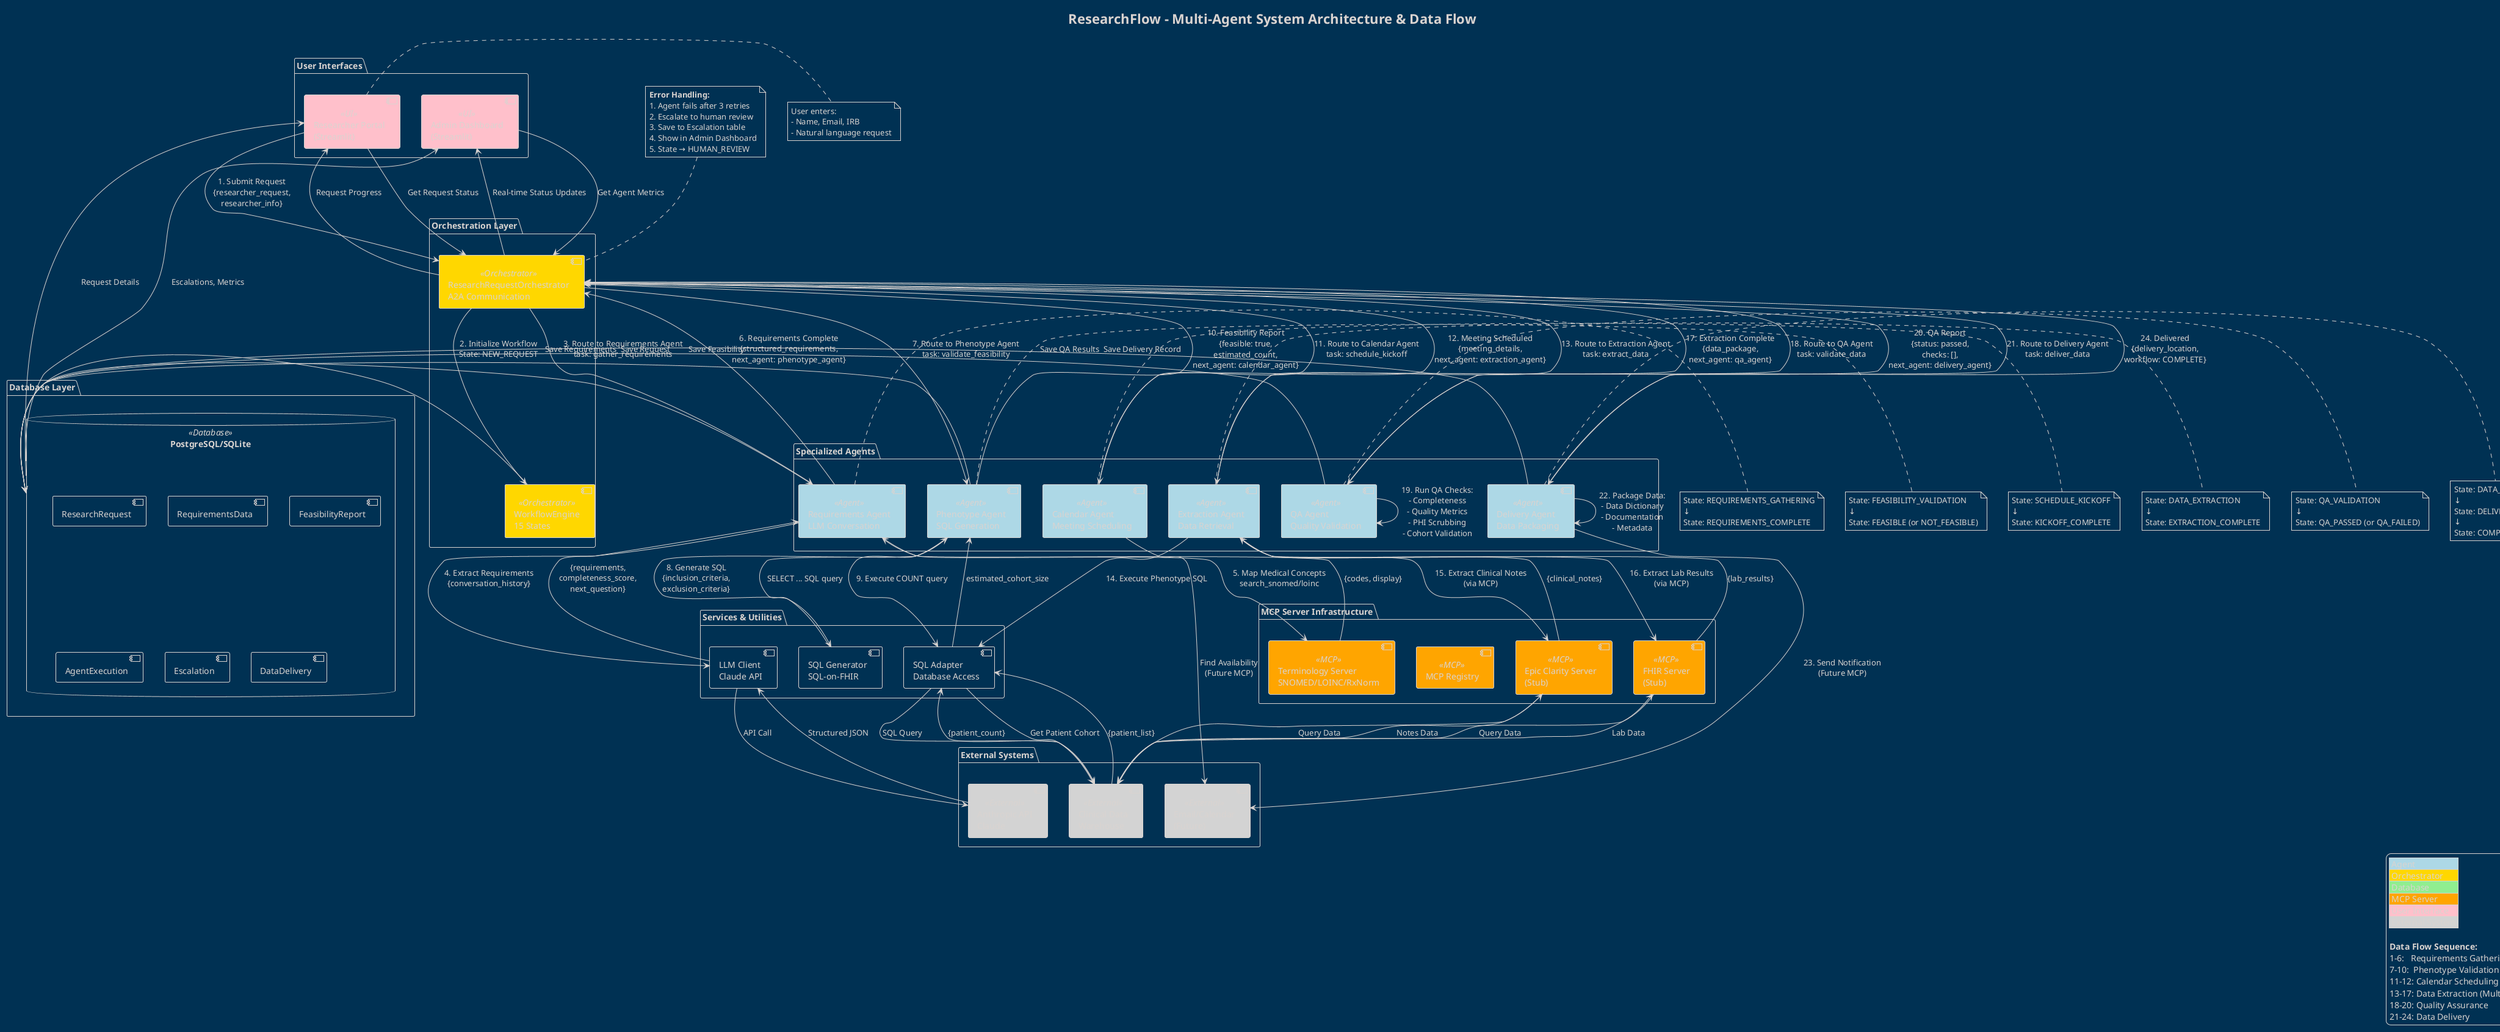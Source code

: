 @startuml ResearchFlow Architecture
!theme blueprint

title ResearchFlow - Multi-Agent System Architecture & Data Flow

' Define colors
skinparam component {
    BackgroundColor<<Agent>> LightBlue
    BackgroundColor<<Orchestrator>> Gold
    BackgroundColor<<Database>> LightGreen
    BackgroundColor<<MCP>> Orange
    BackgroundColor<<UI>> Pink
    BackgroundColor<<External>> LightGray
}

' UI Layer
package "User Interfaces" {
    component [Researcher Portal\n(Streamlit)] as ResearcherUI <<UI>>
    component [Admin Dashboard\n(Streamlit)] as AdminUI <<UI>>
}

' Orchestration Layer
package "Orchestration Layer" {
    component [ResearchRequestOrchestrator\nA2A Communication] as Orchestrator <<Orchestrator>>
    component [WorkflowEngine\n15 States] as WorkflowEngine <<Orchestrator>>
}

' Agent Layer
package "Specialized Agents" {
    component [Requirements Agent\nLLM Conversation] as ReqAgent <<Agent>>
    component [Phenotype Agent\nSQL Generation] as PhenoAgent <<Agent>>
    component [Calendar Agent\nMeeting Scheduling] as CalAgent <<Agent>>
    component [Extraction Agent\nData Retrieval] as ExtAgent <<Agent>>
    component [QA Agent\nQuality Validation] as QAAgent <<Agent>>
    component [Delivery Agent\nData Packaging] as DelAgent <<Agent>>
}

' Services & Utilities
package "Services & Utilities" {
    component [LLM Client\nClaude API] as LLM
    component [SQL Generator\nSQL-on-FHIR] as SQLGen
    component [SQL Adapter\nDatabase Access] as SQLAdapter
}

' MCP Infrastructure
package "MCP Server Infrastructure" {
    component [MCP Registry] as MCPRegistry <<MCP>>
    component [Terminology Server\nSNOMED/LOINC/RxNorm] as TermServer <<MCP>>
    component [Epic Clarity Server\n(Stub)] as EpicServer <<MCP>>
    component [FHIR Server\n(Stub)] as FHIRServer <<MCP>>
}

' Database Layer
package "Database Layer" {
    database "PostgreSQL/SQLite" as DB <<Database>> {
        component [ResearchRequest]
        component [RequirementsData]
        component [FeasibilityReport]
        component [AgentExecution]
        component [Escalation]
        component [DataDelivery]
    }
}

' External Systems
package "External Systems" {
    component [Anthropic API\nClaude] as AnthropicAPI <<External>>
    component [Clinical Data\nWarehouse] as CDW <<External>>
    component [Email/Calendar\n(Future)] as EmailCal <<External>>
}

' ========================================
' DATA FLOW - Request Submission
' ========================================

ResearcherUI -down-> Orchestrator : "1. Submit Request\n{researcher_request,\nresearcher_info}"
note right of ResearcherUI
  User enters:
  - Name, Email, IRB
  - Natural language request
end note

Orchestrator -down-> WorkflowEngine : "2. Initialize Workflow\nState: NEW_REQUEST"
WorkflowEngine -right-> DB : "Save Request"

Orchestrator -down-> ReqAgent : "3. Route to Requirements Agent\ntask: gather_requirements"

' ========================================
' DATA FLOW - Requirements Gathering
' ========================================

ReqAgent -right-> LLM : "4. Extract Requirements\n{conversation_history}"
LLM -right-> AnthropicAPI : "API Call"
AnthropicAPI -left-> LLM : "Structured JSON"
LLM -left-> ReqAgent : "{requirements,\ncompleteness_score,\nnext_question}"

ReqAgent -down-> TermServer : "5. Map Medical Concepts\nsearch_snomed/loinc"
TermServer -up-> ReqAgent : "{codes, display}"

ReqAgent -up-> Orchestrator : "6. Requirements Complete\n{structured_requirements,\nnext_agent: phenotype_agent}"
ReqAgent -right-> DB : "Save Requirements"

note right of ReqAgent
  State: REQUIREMENTS_GATHERING
  ↓
  State: REQUIREMENTS_COMPLETE
end note

' ========================================
' DATA FLOW - Phenotype Validation
' ========================================

Orchestrator -down-> PhenoAgent : "7. Route to Phenotype Agent\ntask: validate_feasibility"

PhenoAgent -right-> SQLGen : "8. Generate SQL\n{inclusion_criteria,\nexclusion_criteria}"
SQLGen -down-> PhenoAgent : "SELECT ... SQL query"

PhenoAgent -down-> SQLAdapter : "9. Execute COUNT query"
SQLAdapter -down-> CDW : "SQL Query"
CDW -up-> SQLAdapter : "{patient_count}"
SQLAdapter -up-> PhenoAgent : "estimated_cohort_size"

PhenoAgent -up-> Orchestrator : "10. Feasibility Report\n{feasible: true,\nestimated_count,\nnext_agent: calendar_agent}"
PhenoAgent -left-> DB : "Save Feasibility"

note right of PhenoAgent
  State: FEASIBILITY_VALIDATION
  ↓
  State: FEASIBLE (or NOT_FEASIBLE)
end note

' ========================================
' DATA FLOW - Calendar & Extraction
' ========================================

Orchestrator -down-> CalAgent : "11. Route to Calendar Agent\ntask: schedule_kickoff"

CalAgent -right-> EmailCal : "Find Availability\n(Future MCP)"
CalAgent -up-> Orchestrator : "12. Meeting Scheduled\n{meeting_details,\nnext_agent: extraction_agent}"

note right of CalAgent
  State: SCHEDULE_KICKOFF
  ↓
  State: KICKOFF_COMPLETE
end note

Orchestrator -down-> ExtAgent : "13. Route to Extraction Agent\ntask: extract_data"

ExtAgent -down-> SQLAdapter : "14. Execute Phenotype SQL"
SQLAdapter -down-> CDW : "Get Patient Cohort"
CDW -up-> SQLAdapter : "{patient_list}"

ExtAgent -right-> EpicServer : "15. Extract Clinical Notes\n(via MCP)"
ExtAgent -right-> FHIRServer : "16. Extract Lab Results\n(via MCP)"

EpicServer -down-> CDW : "Query Data"
FHIRServer -down-> CDW : "Query Data"

CDW -up-> EpicServer : "Notes Data"
CDW -up-> FHIRServer : "Lab Data"

EpicServer -left-> ExtAgent : "{clinical_notes}"
FHIRServer -left-> ExtAgent : "{lab_results}"

ExtAgent -up-> Orchestrator : "17. Extraction Complete\n{data_package,\nnext_agent: qa_agent}"

note right of ExtAgent
  State: DATA_EXTRACTION
  ↓
  State: EXTRACTION_COMPLETE
end note

' ========================================
' DATA FLOW - QA & Delivery
' ========================================

Orchestrator -down-> QAAgent : "18. Route to QA Agent\ntask: validate_data"

QAAgent -down-> QAAgent : "19. Run QA Checks:\n- Completeness\n- Quality Metrics\n- PHI Scrubbing\n- Cohort Validation"

QAAgent -up-> Orchestrator : "20. QA Report\n{status: passed,\nchecks: [],\nnext_agent: delivery_agent}"
QAAgent -left-> DB : "Save QA Results"

note right of QAAgent
  State: QA_VALIDATION
  ↓
  State: QA_PASSED (or QA_FAILED)
end note

Orchestrator -down-> DelAgent : "21. Route to Delivery Agent\ntask: deliver_data"

DelAgent -down-> DelAgent : "22. Package Data:\n- Data Dictionary\n- Documentation\n- Metadata"

DelAgent -right-> EmailCal : "23. Send Notification\n(Future MCP)"
DelAgent -left-> DB : "Save Delivery Record"

DelAgent -up-> Orchestrator : "24. Delivered\n{delivery_location,\nworkflow: COMPLETE}"

note right of DelAgent
  State: DATA_DELIVERY
  ↓
  State: DELIVERED
  ↓
  State: COMPLETE
end note

' ========================================
' DATA FLOW - Monitoring
' ========================================

Orchestrator -up-> AdminUI : "Real-time Status Updates"
Orchestrator -up-> ResearcherUI : "Request Progress"

AdminUI -down-> Orchestrator : "Get Agent Metrics"
ResearcherUI -down-> Orchestrator : "Get Request Status"

DB -up-> AdminUI : "Escalations, Metrics"
DB -up-> ResearcherUI : "Request Details"

' ========================================
' Error Handling & Escalation
' ========================================

note top of Orchestrator
  **Error Handling:**
  1. Agent fails after 3 retries
  2. Escalate to human review
  3. Save to Escalation table
  4. Show in Admin Dashboard
  5. State → HUMAN_REVIEW
end note

' ========================================
' Legend
' ========================================

legend right
  |<#LightBlue> Agent |
  |<#Gold> Orchestrator |
  |<#LightGreen> Database |
  |<#Orange> MCP Server |
  |<#Pink> User Interface |
  |<#LightGray> External System |

  **Data Flow Sequence:**
  1-6:   Requirements Gathering (LLM)
  7-10:  Phenotype Validation (SQL)
  11-12: Calendar Scheduling
  13-17: Data Extraction (Multi-source)
  18-20: Quality Assurance
  21-24: Data Delivery
endlegend

@enduml

